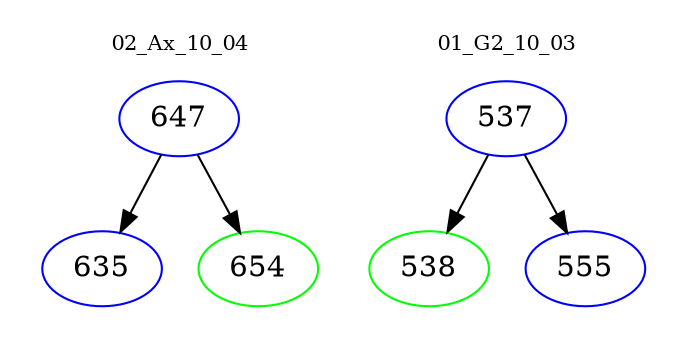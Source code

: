 digraph{
subgraph cluster_0 {
color = white
label = "02_Ax_10_04";
fontsize=10;
T0_647 [label="647", color="blue"]
T0_647 -> T0_635 [color="black"]
T0_635 [label="635", color="blue"]
T0_647 -> T0_654 [color="black"]
T0_654 [label="654", color="green"]
}
subgraph cluster_1 {
color = white
label = "01_G2_10_03";
fontsize=10;
T1_537 [label="537", color="blue"]
T1_537 -> T1_538 [color="black"]
T1_538 [label="538", color="green"]
T1_537 -> T1_555 [color="black"]
T1_555 [label="555", color="blue"]
}
}
